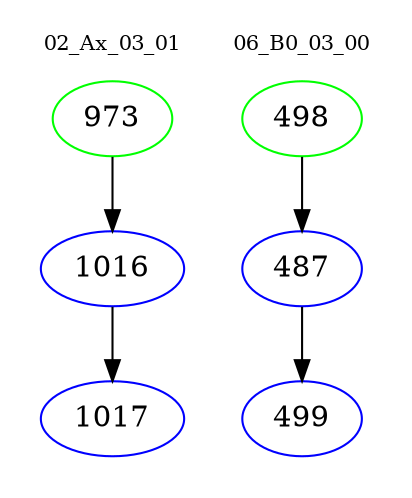 digraph{
subgraph cluster_0 {
color = white
label = "02_Ax_03_01";
fontsize=10;
T0_973 [label="973", color="green"]
T0_973 -> T0_1016 [color="black"]
T0_1016 [label="1016", color="blue"]
T0_1016 -> T0_1017 [color="black"]
T0_1017 [label="1017", color="blue"]
}
subgraph cluster_1 {
color = white
label = "06_B0_03_00";
fontsize=10;
T1_498 [label="498", color="green"]
T1_498 -> T1_487 [color="black"]
T1_487 [label="487", color="blue"]
T1_487 -> T1_499 [color="black"]
T1_499 [label="499", color="blue"]
}
}
